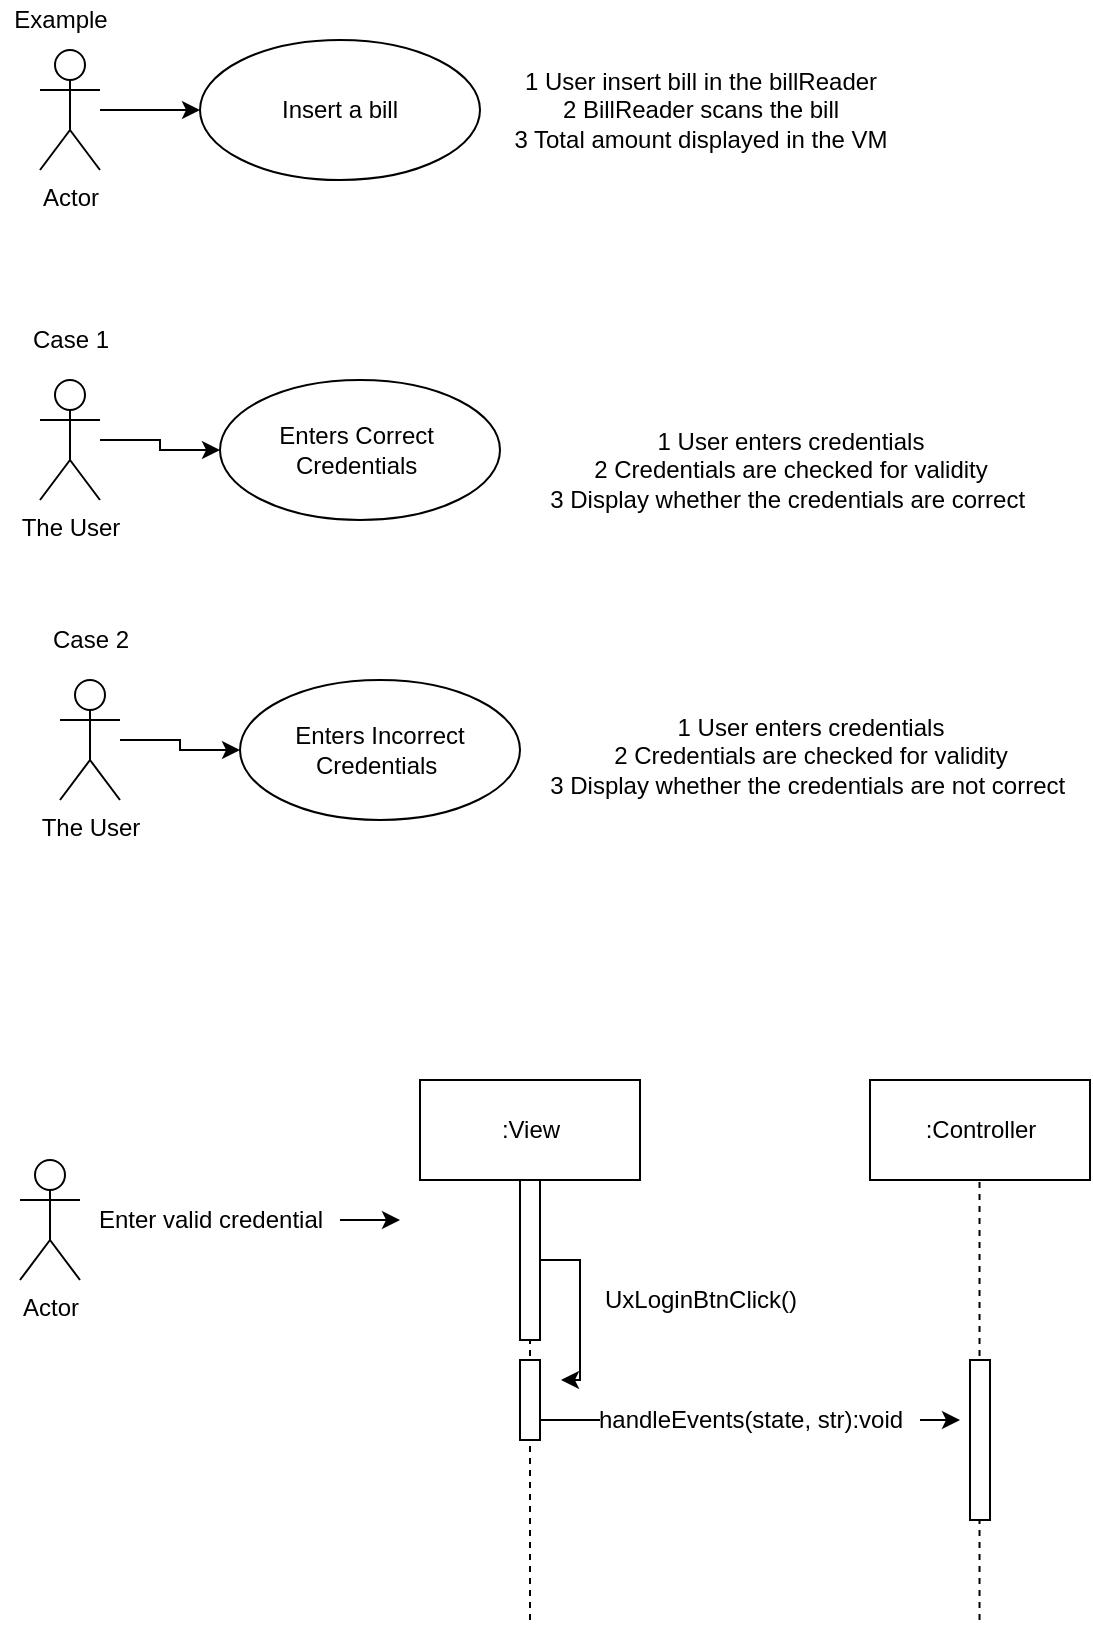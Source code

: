 <mxfile version="13.6.5" type="github">
  <diagram name="Page-1" id="e7e014a7-5840-1c2e-5031-d8a46d1fe8dd">
    <mxGraphModel dx="982" dy="534" grid="1" gridSize="10" guides="1" tooltips="1" connect="1" arrows="1" fold="1" page="1" pageScale="1" pageWidth="827" pageHeight="1169" background="none" math="0" shadow="0">
      <root>
        <mxCell id="0" />
        <mxCell id="1" parent="0" />
        <mxCell id="f1nGOuJuLMEohCvLnJzI-44" style="edgeStyle=orthogonalEdgeStyle;rounded=0;orthogonalLoop=1;jettySize=auto;html=1;entryX=0;entryY=0.5;entryDx=0;entryDy=0;" edge="1" parent="1" source="f1nGOuJuLMEohCvLnJzI-41" target="f1nGOuJuLMEohCvLnJzI-43">
          <mxGeometry relative="1" as="geometry">
            <mxPoint x="120" y="155" as="targetPoint" />
          </mxGeometry>
        </mxCell>
        <mxCell id="f1nGOuJuLMEohCvLnJzI-41" value="Actor" style="shape=umlActor;verticalLabelPosition=bottom;verticalAlign=top;html=1;outlineConnect=0;" vertex="1" parent="1">
          <mxGeometry x="50" y="125" width="30" height="60" as="geometry" />
        </mxCell>
        <mxCell id="f1nGOuJuLMEohCvLnJzI-43" value="Insert a bill" style="ellipse;whiteSpace=wrap;html=1;" vertex="1" parent="1">
          <mxGeometry x="130" y="120" width="140" height="70" as="geometry" />
        </mxCell>
        <mxCell id="f1nGOuJuLMEohCvLnJzI-46" value="1 User insert bill in the billReader&lt;br&gt;2 BillReader scans the bill&lt;br&gt;3 Total amount displayed in the VM" style="text;html=1;align=center;verticalAlign=middle;resizable=0;points=[];autosize=1;" vertex="1" parent="1">
          <mxGeometry x="280" y="130" width="200" height="50" as="geometry" />
        </mxCell>
        <mxCell id="f1nGOuJuLMEohCvLnJzI-50" style="edgeStyle=orthogonalEdgeStyle;rounded=0;orthogonalLoop=1;jettySize=auto;html=1;" edge="1" parent="1" source="f1nGOuJuLMEohCvLnJzI-48" target="f1nGOuJuLMEohCvLnJzI-49">
          <mxGeometry relative="1" as="geometry" />
        </mxCell>
        <mxCell id="f1nGOuJuLMEohCvLnJzI-48" value="The User" style="shape=umlActor;verticalLabelPosition=bottom;verticalAlign=top;html=1;" vertex="1" parent="1">
          <mxGeometry x="50" y="290" width="30" height="60" as="geometry" />
        </mxCell>
        <mxCell id="f1nGOuJuLMEohCvLnJzI-49" value="Enters Correct&amp;nbsp; Credentials&amp;nbsp;" style="ellipse;whiteSpace=wrap;html=1;" vertex="1" parent="1">
          <mxGeometry x="140" y="290" width="140" height="70" as="geometry" />
        </mxCell>
        <mxCell id="f1nGOuJuLMEohCvLnJzI-51" value="1 User enters credentials&lt;br&gt;2 Credentials are checked for validity&lt;br&gt;3 Display whether the credentials are correct&amp;nbsp;" style="text;html=1;align=center;verticalAlign=middle;resizable=0;points=[];autosize=1;" vertex="1" parent="1">
          <mxGeometry x="295" y="310" width="260" height="50" as="geometry" />
        </mxCell>
        <mxCell id="f1nGOuJuLMEohCvLnJzI-52" value="Case 1" style="text;html=1;align=center;verticalAlign=middle;resizable=0;points=[];autosize=1;" vertex="1" parent="1">
          <mxGeometry x="40" y="260" width="50" height="20" as="geometry" />
        </mxCell>
        <mxCell id="f1nGOuJuLMEohCvLnJzI-53" style="edgeStyle=orthogonalEdgeStyle;rounded=0;orthogonalLoop=1;jettySize=auto;html=1;" edge="1" parent="1" source="f1nGOuJuLMEohCvLnJzI-54" target="f1nGOuJuLMEohCvLnJzI-55">
          <mxGeometry relative="1" as="geometry" />
        </mxCell>
        <mxCell id="f1nGOuJuLMEohCvLnJzI-54" value="The User" style="shape=umlActor;verticalLabelPosition=bottom;verticalAlign=top;html=1;" vertex="1" parent="1">
          <mxGeometry x="60" y="440" width="30" height="60" as="geometry" />
        </mxCell>
        <mxCell id="f1nGOuJuLMEohCvLnJzI-55" value="Enters Incorrect Credentials&amp;nbsp;" style="ellipse;whiteSpace=wrap;html=1;" vertex="1" parent="1">
          <mxGeometry x="150" y="440" width="140" height="70" as="geometry" />
        </mxCell>
        <mxCell id="f1nGOuJuLMEohCvLnJzI-56" value="1 User enters credentials&lt;br&gt;2 Credentials are checked for validity&lt;br&gt;3 Display whether the credentials are not correct&amp;nbsp;&lt;br&gt;&amp;nbsp;" style="text;html=1;align=center;verticalAlign=middle;resizable=0;points=[];autosize=1;" vertex="1" parent="1">
          <mxGeometry x="295" y="455" width="280" height="60" as="geometry" />
        </mxCell>
        <mxCell id="f1nGOuJuLMEohCvLnJzI-57" value="Case 2" style="text;html=1;align=center;verticalAlign=middle;resizable=0;points=[];autosize=1;" vertex="1" parent="1">
          <mxGeometry x="50" y="410" width="50" height="20" as="geometry" />
        </mxCell>
        <mxCell id="f1nGOuJuLMEohCvLnJzI-58" value="Example" style="text;html=1;align=center;verticalAlign=middle;resizable=0;points=[];autosize=1;" vertex="1" parent="1">
          <mxGeometry x="30" y="100" width="60" height="20" as="geometry" />
        </mxCell>
        <mxCell id="f1nGOuJuLMEohCvLnJzI-59" value="Actor" style="shape=umlActor;verticalLabelPosition=bottom;verticalAlign=top;html=1;" vertex="1" parent="1">
          <mxGeometry x="40" y="680" width="30" height="60" as="geometry" />
        </mxCell>
        <mxCell id="f1nGOuJuLMEohCvLnJzI-61" style="edgeStyle=orthogonalEdgeStyle;rounded=0;orthogonalLoop=1;jettySize=auto;html=1;" edge="1" parent="1" source="f1nGOuJuLMEohCvLnJzI-60">
          <mxGeometry relative="1" as="geometry">
            <mxPoint x="230" y="710" as="targetPoint" />
          </mxGeometry>
        </mxCell>
        <mxCell id="f1nGOuJuLMEohCvLnJzI-60" value="Enter valid credential" style="text;html=1;align=center;verticalAlign=middle;resizable=0;points=[];autosize=1;" vertex="1" parent="1">
          <mxGeometry x="70" y="700" width="130" height="20" as="geometry" />
        </mxCell>
        <mxCell id="f1nGOuJuLMEohCvLnJzI-62" value=":View" style="html=1;" vertex="1" parent="1">
          <mxGeometry x="240" y="640" width="110" height="50" as="geometry" />
        </mxCell>
        <mxCell id="f1nGOuJuLMEohCvLnJzI-63" value=":Controller" style="html=1;" vertex="1" parent="1">
          <mxGeometry x="465" y="640" width="110" height="50" as="geometry" />
        </mxCell>
        <mxCell id="f1nGOuJuLMEohCvLnJzI-64" value="" style="endArrow=none;dashed=1;html=1;entryX=0.5;entryY=1;entryDx=0;entryDy=0;" edge="1" parent="1" source="f1nGOuJuLMEohCvLnJzI-66" target="f1nGOuJuLMEohCvLnJzI-62">
          <mxGeometry width="50" height="50" relative="1" as="geometry">
            <mxPoint x="295" y="910" as="sourcePoint" />
            <mxPoint x="370" y="710" as="targetPoint" />
          </mxGeometry>
        </mxCell>
        <mxCell id="f1nGOuJuLMEohCvLnJzI-65" value="" style="endArrow=none;dashed=1;html=1;entryX=0.5;entryY=1;entryDx=0;entryDy=0;" edge="1" parent="1">
          <mxGeometry width="50" height="50" relative="1" as="geometry">
            <mxPoint x="519.76" y="910" as="sourcePoint" />
            <mxPoint x="519.76" y="690" as="targetPoint" />
          </mxGeometry>
        </mxCell>
        <mxCell id="f1nGOuJuLMEohCvLnJzI-70" style="edgeStyle=orthogonalEdgeStyle;rounded=0;orthogonalLoop=1;jettySize=auto;html=1;" edge="1" parent="1" source="f1nGOuJuLMEohCvLnJzI-66">
          <mxGeometry relative="1" as="geometry">
            <mxPoint x="310" y="790" as="targetPoint" />
          </mxGeometry>
        </mxCell>
        <mxCell id="f1nGOuJuLMEohCvLnJzI-66" value="" style="html=1;points=[];perimeter=orthogonalPerimeter;" vertex="1" parent="1">
          <mxGeometry x="290" y="690" width="10" height="80" as="geometry" />
        </mxCell>
        <mxCell id="f1nGOuJuLMEohCvLnJzI-67" value="" style="endArrow=none;dashed=1;html=1;entryX=0.5;entryY=1;entryDx=0;entryDy=0;" edge="1" parent="1" target="f1nGOuJuLMEohCvLnJzI-66">
          <mxGeometry width="50" height="50" relative="1" as="geometry">
            <mxPoint x="295" y="910" as="sourcePoint" />
            <mxPoint x="295" y="690" as="targetPoint" />
          </mxGeometry>
        </mxCell>
        <mxCell id="f1nGOuJuLMEohCvLnJzI-68" value="" style="html=1;points=[];perimeter=orthogonalPerimeter;" vertex="1" parent="1">
          <mxGeometry x="290" y="780" width="10" height="40" as="geometry" />
        </mxCell>
        <mxCell id="f1nGOuJuLMEohCvLnJzI-71" value="UxLoginBtnClick()" style="text;html=1;align=center;verticalAlign=middle;resizable=0;points=[];autosize=1;" vertex="1" parent="1">
          <mxGeometry x="325" y="740" width="110" height="20" as="geometry" />
        </mxCell>
        <mxCell id="f1nGOuJuLMEohCvLnJzI-75" value="" style="endArrow=none;html=1;" edge="1" parent="1">
          <mxGeometry width="50" height="50" relative="1" as="geometry">
            <mxPoint x="300" y="810" as="sourcePoint" />
            <mxPoint x="330" y="810" as="targetPoint" />
          </mxGeometry>
        </mxCell>
        <mxCell id="f1nGOuJuLMEohCvLnJzI-78" style="edgeStyle=orthogonalEdgeStyle;rounded=0;orthogonalLoop=1;jettySize=auto;html=1;" edge="1" parent="1" source="f1nGOuJuLMEohCvLnJzI-76">
          <mxGeometry relative="1" as="geometry">
            <mxPoint x="510" y="810" as="targetPoint" />
          </mxGeometry>
        </mxCell>
        <mxCell id="f1nGOuJuLMEohCvLnJzI-76" value="handleEvents(state, str):void" style="text;html=1;align=center;verticalAlign=middle;resizable=0;points=[];autosize=1;" vertex="1" parent="1">
          <mxGeometry x="320" y="800" width="170" height="20" as="geometry" />
        </mxCell>
        <mxCell id="f1nGOuJuLMEohCvLnJzI-77" value="" style="html=1;points=[];perimeter=orthogonalPerimeter;" vertex="1" parent="1">
          <mxGeometry x="515" y="780" width="10" height="80" as="geometry" />
        </mxCell>
      </root>
    </mxGraphModel>
  </diagram>
</mxfile>

